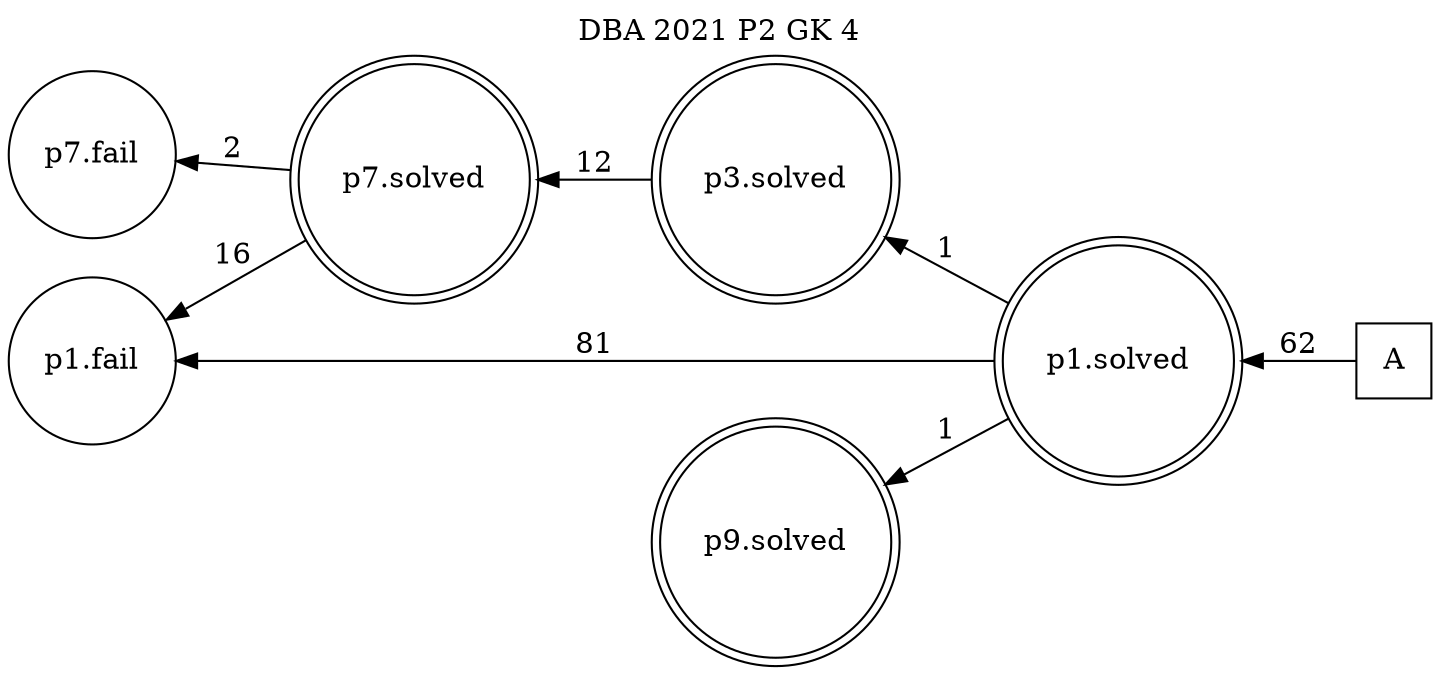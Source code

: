 digraph DBA_2021_P2_GK_4 {
labelloc="tl"
label= " DBA 2021 P2 GK 4 "
rankdir="RL";
graph [ size=" 10 , 10 !"]

"A" [shape="square" label="A"]
"p1.solved" [shape="doublecircle" label="p1.solved"]
"p3.solved" [shape="doublecircle" label="p3.solved"]
"p7.solved" [shape="doublecircle" label="p7.solved"]
"p7.fail" [shape="circle" label="p7.fail"]
"p1.fail" [shape="circle" label="p1.fail"]
"p9.solved" [shape="doublecircle" label="p9.solved"]
"A" -> "p1.solved" [ label=62]
"p1.solved" -> "p3.solved" [ label=1]
"p1.solved" -> "p1.fail" [ label=81]
"p1.solved" -> "p9.solved" [ label=1]
"p3.solved" -> "p7.solved" [ label=12]
"p7.solved" -> "p7.fail" [ label=2]
"p7.solved" -> "p1.fail" [ label=16]
}
